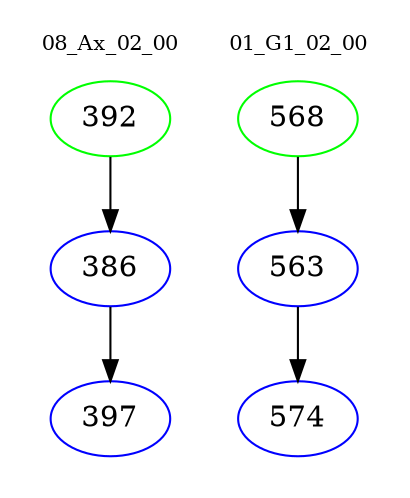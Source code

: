 digraph{
subgraph cluster_0 {
color = white
label = "08_Ax_02_00";
fontsize=10;
T0_392 [label="392", color="green"]
T0_392 -> T0_386 [color="black"]
T0_386 [label="386", color="blue"]
T0_386 -> T0_397 [color="black"]
T0_397 [label="397", color="blue"]
}
subgraph cluster_1 {
color = white
label = "01_G1_02_00";
fontsize=10;
T1_568 [label="568", color="green"]
T1_568 -> T1_563 [color="black"]
T1_563 [label="563", color="blue"]
T1_563 -> T1_574 [color="black"]
T1_574 [label="574", color="blue"]
}
}
